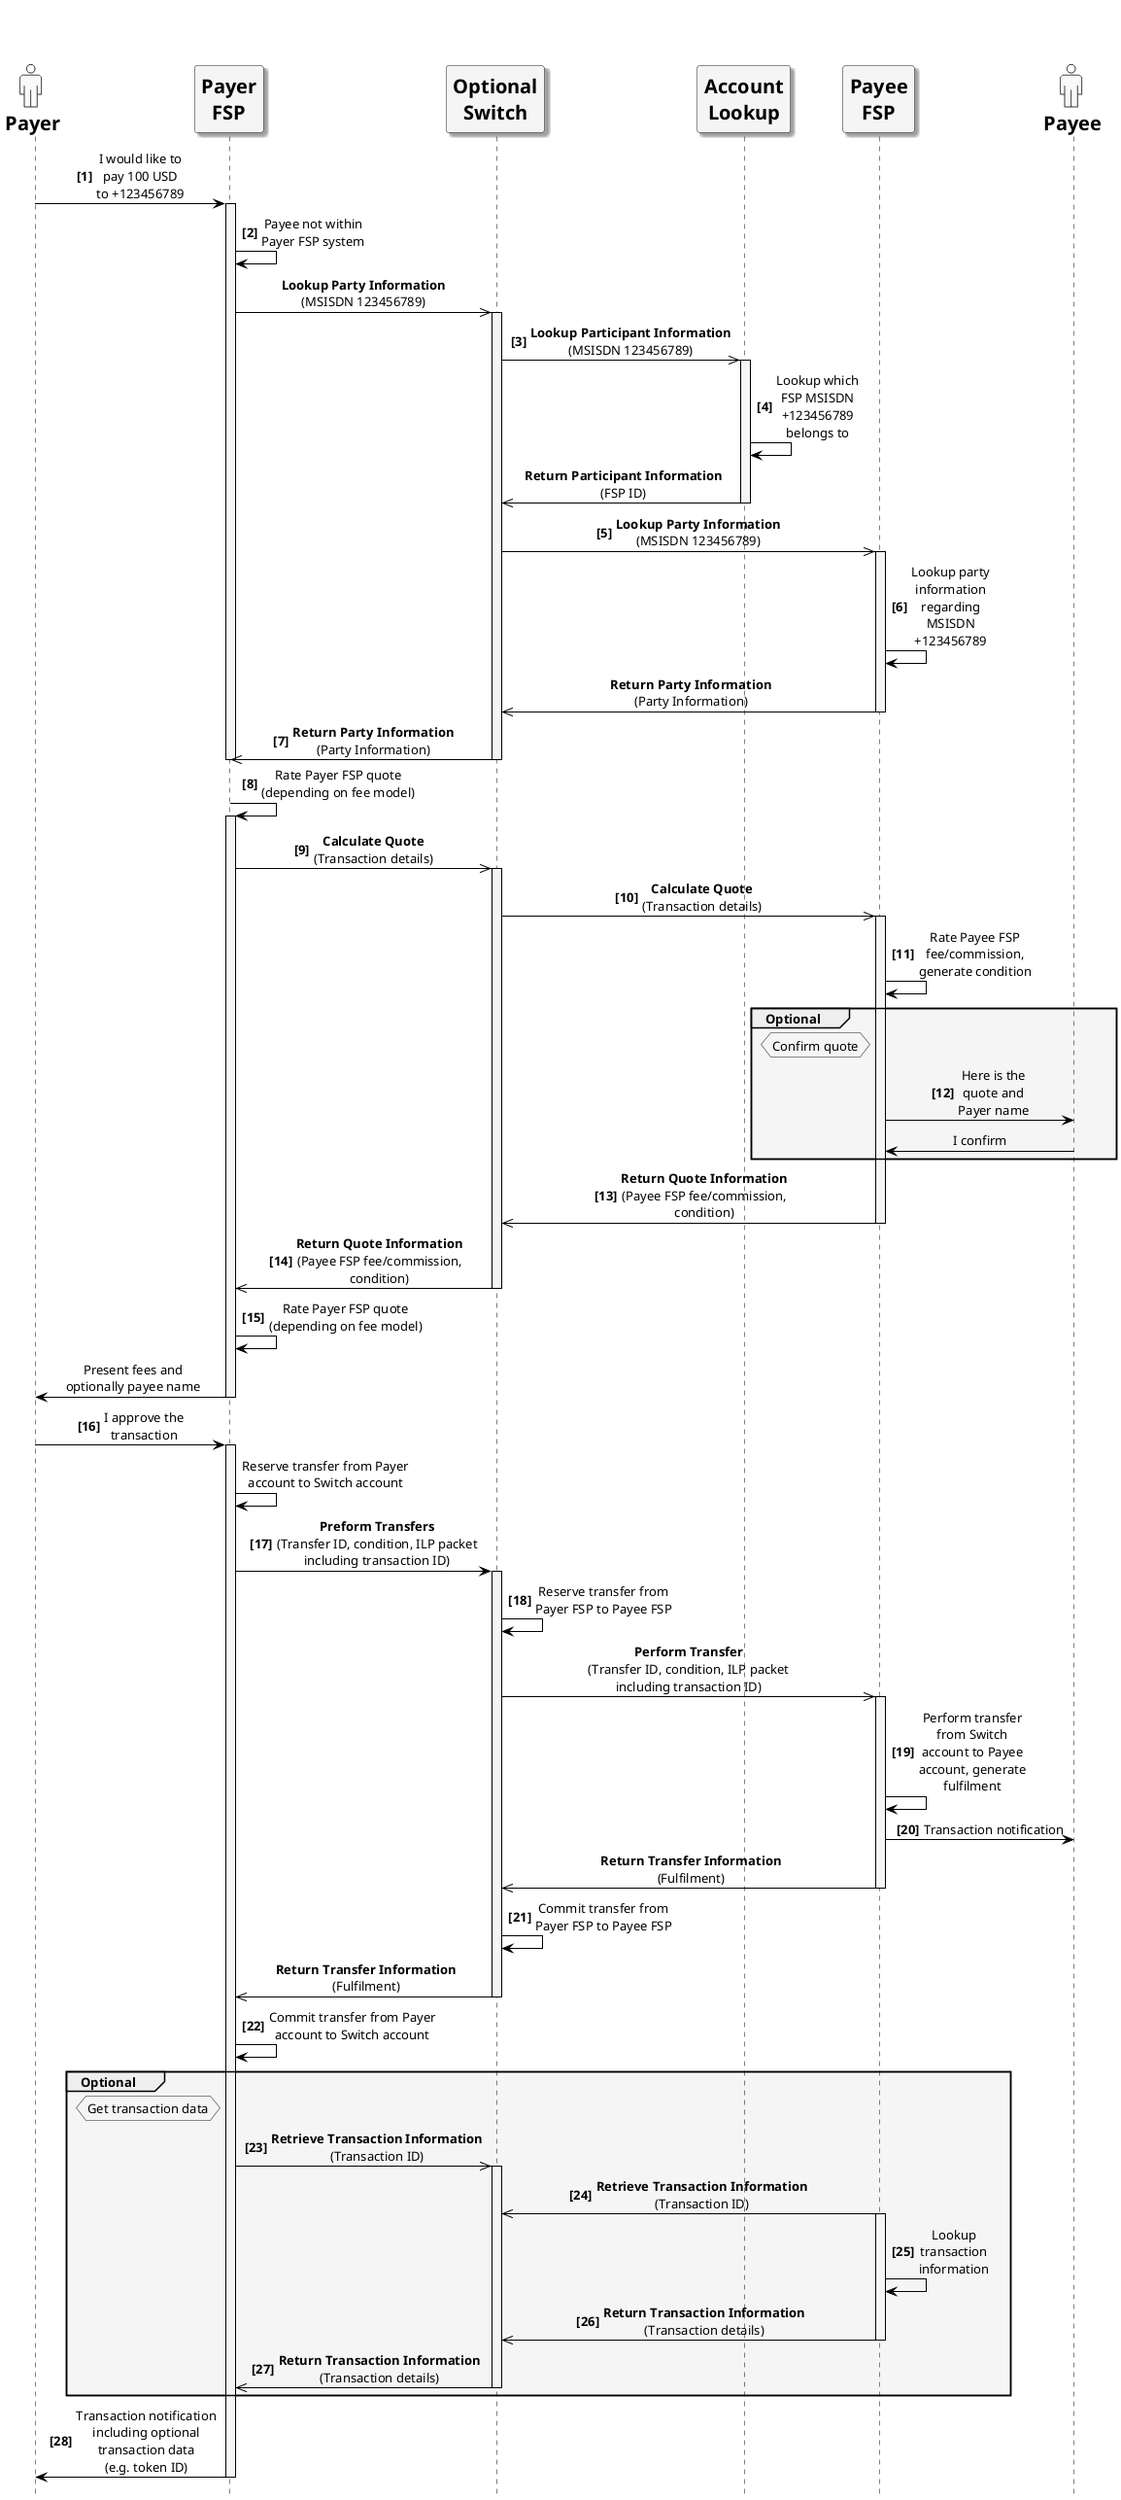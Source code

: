 /'*****
License
--------------
Copyright © 2017 Bill & Melinda Gates Foundation
The Mojaloop files are made available by the Bill & Melinda Gates Foundation under the Apache License, Version 2.0 (the "License") and you may not use these files except in compliance with the License. You may obtain a copy of the License at
http://www.apache.org/licenses/LICENSE-2.0
Unless required by applicable law or agreed to in writing, the Mojaloop files are distributed on an "AS IS" BASIS, WITHOUT WARRANTIES OR CONDITIONS OF ANY KIND, either express or implied. See the License for the specific language governing permissions and limitations under the License.
Contributors
--------------
This is the official list of the Mojaloop project contributors for this file.
Names of the original copyright holders (individuals or organizations)
should be listed with a '*' in the first column. People who have
contributed from an organization can be listed under the organization
that actually holds the copyright for their contributions (see the
Gates Foundation organization for an example). Those individuals should have
their names indented and be marked with a '-'. Email address can be added
optionally within square brackets <email>.
* Gates Foundation
- Name Surname <name.surname@gatesfoundation.com>

* Henk Kodde <henk.kodde@modusbox.com>
--------------
******'/

@startuml

' define actor image
sprite $actor [25x48/16] {
  0000000000010000000000000
  0000000006CAC910000000000
  0000000095101292000000000
  0000000651000119000000000
  0000000B10000018400000000
  0000001A10000016600000000
  0000000B10000017510000000
  000000083100001A210000000
  0000000191000176110000000
  000000003A866A61100000000
  0000000000466211100000000
  0003333333334443333310000
  0088888888888888888892000
  0821111111111111111118200
  8311111111111111111111A00
  A111111111111111111111A20
  A111111111111111111111A20
  A111111111111111111111A20
  A111111111111111111111A20
  A111111111111111111111A20
  A111111111111111111111A20
  A111111111111111111111A20
  A111111111111111111111A20
  A111551111111111138111A20
  A111661111111111139111A20
  A211661111111111139111A20
  A211661111111111139111A20
  A211661111161111139111A20
  A2116611111A2111139111A20
  A2116611111A2111139111A20
  A2116611111A2111139111A20
  A7669611111A211113A666B20
  36669611111A211113A666610
  00016611111A2111139111110
  00006611111A2111139100000
  00006611111A2111139100000
  00006611111A2111139100000
  00006611111A2111139100000
  00006611111A2111139100000
  00006611111A2111139100000
  00006611111A2111139100000
  00006611111A2111139100000
  00006611111A2111139100000
  00006611111A2111139100000
  00006966666B7666679100000
  0000266666666666664100000
  0000000111111111111100000
  0000000000000000000000000
}

' declaring skinparam
skinparam sequenceMessageAlign center
skinparam shadowing false
skinparam defaultFontName Verdana
skinparam monochrome true
skinparam SequenceLifeLineBackgroundColor WhiteSmoke
skinparam SequenceLifeLineBorderColor Black
skinparam ActorFontStyle Bold
skinparam ActorFontSize 20
skinparam ParticipantFontStyle Bold
skinparam ParticipantFontSize 20
skinparam ParticipantBackgroundColor WhiteSmoke
skinparam ArrowColor Black

skinparam actor {
  Bordercolor none
  Backgroundcolor none
  shadowing false
}

skinparam participant {
  shadowing true
}

hide footbox

' declare title
' title Payer-Initiated Transaction

' Actor Keys:
' participant - FSP(Payer/Payee), Switch and Account Lookup
' actor - Payer/Payee(s)

' declare actors
actor "<$actor>\nPayer" as Payer
participant "Payer\nFSP" as PayerFSP
participant "Optional\nSwitch" as Switch
participant "Account\nLookup" as ALS
participant "Payee\nFSP" as PayeeFSP
actor "<$actor>\nPayee" as Payee

' start flow
autonumber 1 1 "<b>[0]"
Payer -> PayerFSP: I would like to\npay 100 USD\nto +123456789
activate PayerFSP
PayerFSP -> PayerFSP: Payee not within\nPayer FSP system
autonumber stop
PayerFSP ->> Switch: **Lookup Party Information**\n(MSISDN 123456789)
activate Switch
autonumber resume
Switch ->> ALS: **Lookup Participant Information**\n(MSISDN 123456789)
activate ALS
ALS -> ALS: Lookup which\nFSP MSISDN\n+123456789\nbelongs to
autonumber stop
Switch <<- ALS: **Return Participant Information**\n(FSP ID)
deactivate ALS
autonumber resume
Switch ->> PayeeFSP: **Lookup Party Information**\n(MSISDN 123456789)
activate PayeeFSP
PayeeFSP -> PayeeFSP: Lookup party\ninformation\nregarding\nMSISDN\n+123456789
autonumber stop
Switch <<- PayeeFSP: **Return Party Information**\n(Party Information)
deactivate PayeeFSP
autonumber resume
PayerFSP <<- Switch: **Return Party Information**\n(Party Information)
deactivate Switch
deactivate PayerFSP
PayerFSP -> PayerFSP: Rate Payer FSP quote\n(depending on fee model)
activate PayerFSP
PayerFSP ->> Switch: **Calculate Quote**\n(Transaction details)
activate Switch
Switch ->> PayeeFSP: **Calculate Quote**\n(Transaction details)
activate PayeeFSP
PayeeFSP -> PayeeFSP: Rate Payee FSP\nfee/commission,\ngenerate condition
group #OldLace Optional
  hnote left of PayeeFSP #OldLace
    Confirm quote
  end hnote
  PayeeFSP -> Payee: Here is the\nquote and\nPayer name
  autonumber stop
  PayeeFSP <- Payee: I confirm
end
autonumber resume
Switch <<- PayeeFSP: **Return Quote Information**\n(Payee FSP fee/commission,\ncondition)
deactivate PayeeFSP
PayerFSP <<- Switch: **Return Quote Information**\n(Payee FSP fee/commission,\ncondition)
deactivate Switch
PayerFSP -> PayerFSP: Rate Payer FSP quote\n(depending on fee model)
autonumber stop
Payer <- PayerFSP: Present fees and\noptionally payee name
deactivate PayerFSP
autonumber resume
Payer -> PayerFSP: I approve the\ntransaction
activate PayerFSP
autonumber stop
PayerFSP -> PayerFSP: Reserve transfer from Payer\naccount to Switch account
autonumber resume
PayerFSP -> Switch: **Preform Transfers**\n(Transfer ID, condition, ILP packet\nincluding transaction ID)
activate Switch
Switch -> Switch: Reserve transfer from\nPayer FSP to Payee FSP
autonumber stop
Switch ->> PayeeFSP: **Perform Transfer**\n(Transfer ID, condition, ILP packet\nincluding transaction ID)
activate PayeeFSP
autonumber resume
PayeeFSP -> PayeeFSP: Perform transfer\nfrom Switch\naccount to Payee\naccount, generate\nfulfilment
PayeeFSP -> Payee: Transaction notification
autonumber stop
Switch <<- PayeeFSP: **Return Transfer Information**\n(Fulfilment)
deactivate PayeeFSP
autonumber resume
Switch -> Switch: Commit transfer from\nPayer FSP to Payee FSP
autonumber stop
PayerFSP <<- Switch: **Return Transfer Information**\n(Fulfilment)
deactivate Switch
autonumber resume
PayerFSP -> PayerFSP: Commit transfer from Payer\naccount to Switch account
group #OldLace Optional
  hnote left of PayerFSP #OldLace
    Get transaction data
  end hnote
  PayerFSP ->> Switch: **Retrieve Transaction Information**\n(Transaction ID)
  activate Switch
  Switch <<- PayeeFSP: **Retrieve Transaction Information**\n(Transaction ID)
  activate PayeeFSP
  PayeeFSP -> PayeeFSP: Lookup\ntransaction\ninformation
  Switch <<- PayeeFSP: **Return Transaction Information**\n(Transaction details)
  deactivate PayeeFSP
  PayerFSP <<- Switch: **Return Transaction Information**\n(Transaction details)
  deactivate Switch
end
Payer <- PayerFSP: Transaction notification\nincluding optional\ntransaction data\n(e.g. token ID)
deactivate PayerFSP
autonumber stop
@enduml
